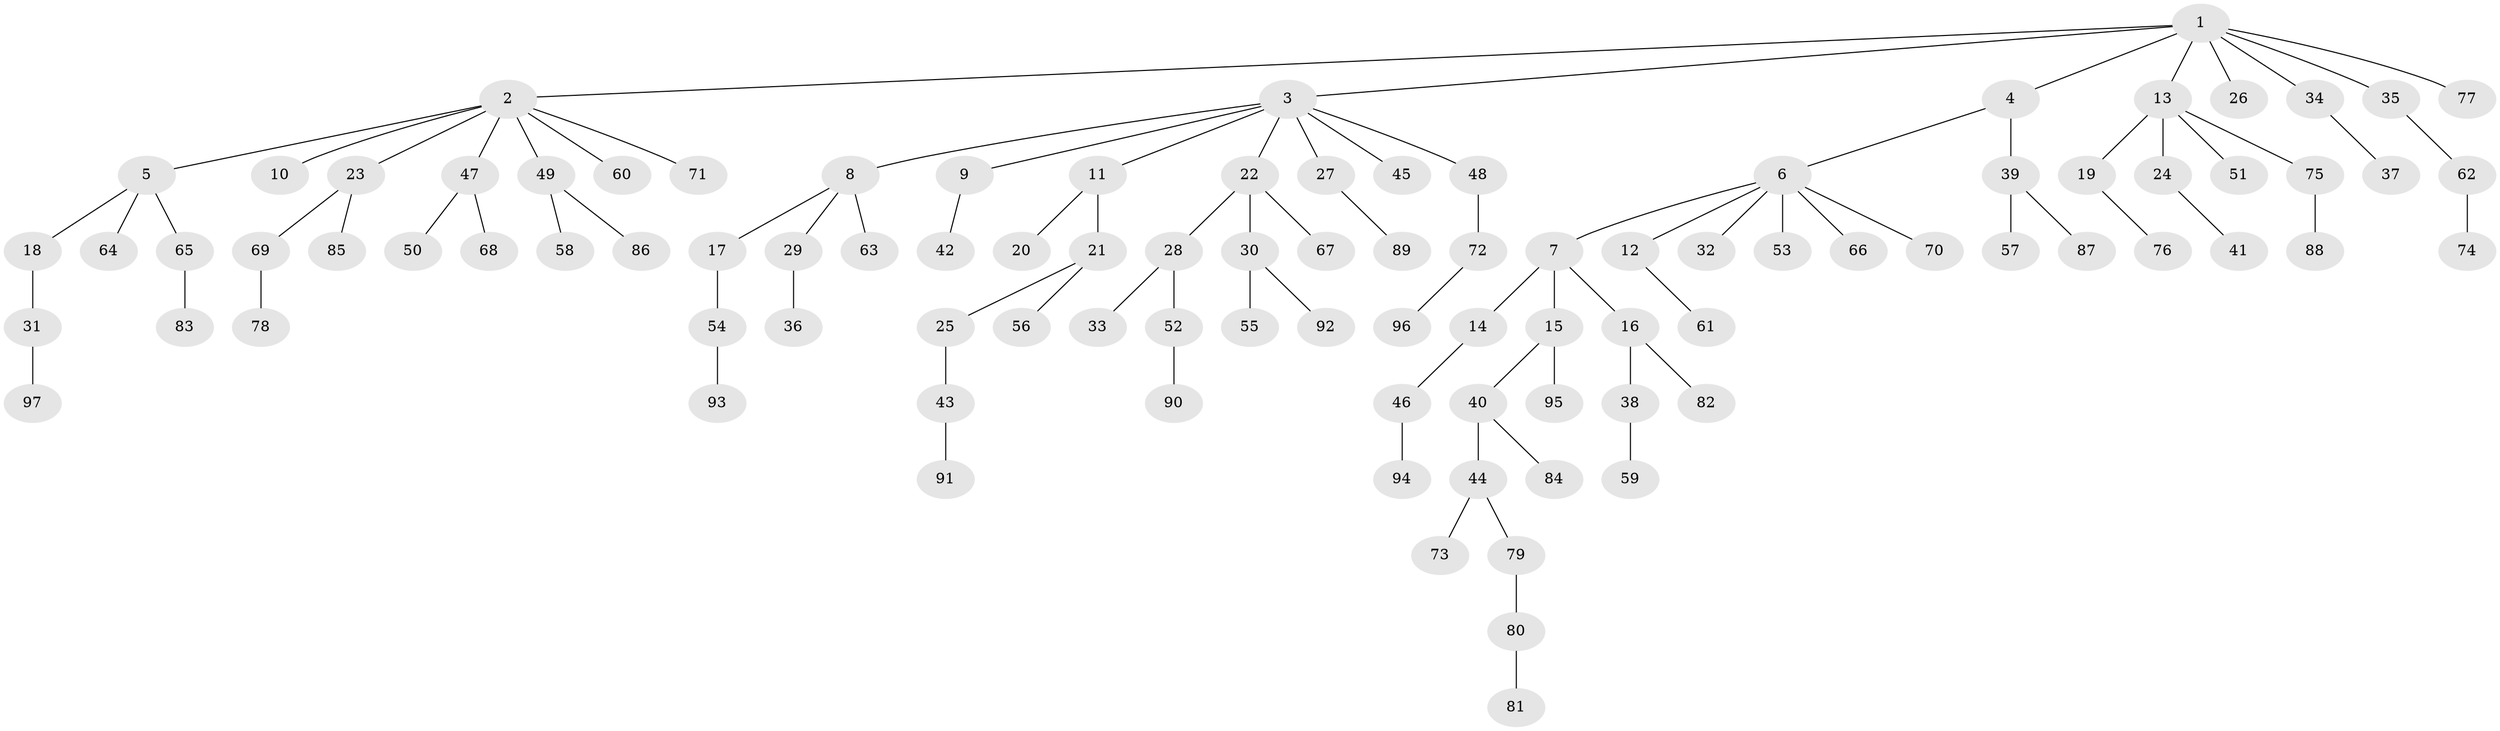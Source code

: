 // coarse degree distribution, {14: 0.02631578947368421, 8: 0.02631578947368421, 2: 0.15789473684210525, 3: 0.13157894736842105, 1: 0.6578947368421053}
// Generated by graph-tools (version 1.1) at 2025/19/03/04/25 18:19:17]
// undirected, 97 vertices, 96 edges
graph export_dot {
graph [start="1"]
  node [color=gray90,style=filled];
  1;
  2;
  3;
  4;
  5;
  6;
  7;
  8;
  9;
  10;
  11;
  12;
  13;
  14;
  15;
  16;
  17;
  18;
  19;
  20;
  21;
  22;
  23;
  24;
  25;
  26;
  27;
  28;
  29;
  30;
  31;
  32;
  33;
  34;
  35;
  36;
  37;
  38;
  39;
  40;
  41;
  42;
  43;
  44;
  45;
  46;
  47;
  48;
  49;
  50;
  51;
  52;
  53;
  54;
  55;
  56;
  57;
  58;
  59;
  60;
  61;
  62;
  63;
  64;
  65;
  66;
  67;
  68;
  69;
  70;
  71;
  72;
  73;
  74;
  75;
  76;
  77;
  78;
  79;
  80;
  81;
  82;
  83;
  84;
  85;
  86;
  87;
  88;
  89;
  90;
  91;
  92;
  93;
  94;
  95;
  96;
  97;
  1 -- 2;
  1 -- 3;
  1 -- 4;
  1 -- 13;
  1 -- 26;
  1 -- 34;
  1 -- 35;
  1 -- 77;
  2 -- 5;
  2 -- 10;
  2 -- 23;
  2 -- 47;
  2 -- 49;
  2 -- 60;
  2 -- 71;
  3 -- 8;
  3 -- 9;
  3 -- 11;
  3 -- 22;
  3 -- 27;
  3 -- 45;
  3 -- 48;
  4 -- 6;
  4 -- 39;
  5 -- 18;
  5 -- 64;
  5 -- 65;
  6 -- 7;
  6 -- 12;
  6 -- 32;
  6 -- 53;
  6 -- 66;
  6 -- 70;
  7 -- 14;
  7 -- 15;
  7 -- 16;
  8 -- 17;
  8 -- 29;
  8 -- 63;
  9 -- 42;
  11 -- 20;
  11 -- 21;
  12 -- 61;
  13 -- 19;
  13 -- 24;
  13 -- 51;
  13 -- 75;
  14 -- 46;
  15 -- 40;
  15 -- 95;
  16 -- 38;
  16 -- 82;
  17 -- 54;
  18 -- 31;
  19 -- 76;
  21 -- 25;
  21 -- 56;
  22 -- 28;
  22 -- 30;
  22 -- 67;
  23 -- 69;
  23 -- 85;
  24 -- 41;
  25 -- 43;
  27 -- 89;
  28 -- 33;
  28 -- 52;
  29 -- 36;
  30 -- 55;
  30 -- 92;
  31 -- 97;
  34 -- 37;
  35 -- 62;
  38 -- 59;
  39 -- 57;
  39 -- 87;
  40 -- 44;
  40 -- 84;
  43 -- 91;
  44 -- 73;
  44 -- 79;
  46 -- 94;
  47 -- 50;
  47 -- 68;
  48 -- 72;
  49 -- 58;
  49 -- 86;
  52 -- 90;
  54 -- 93;
  62 -- 74;
  65 -- 83;
  69 -- 78;
  72 -- 96;
  75 -- 88;
  79 -- 80;
  80 -- 81;
}
